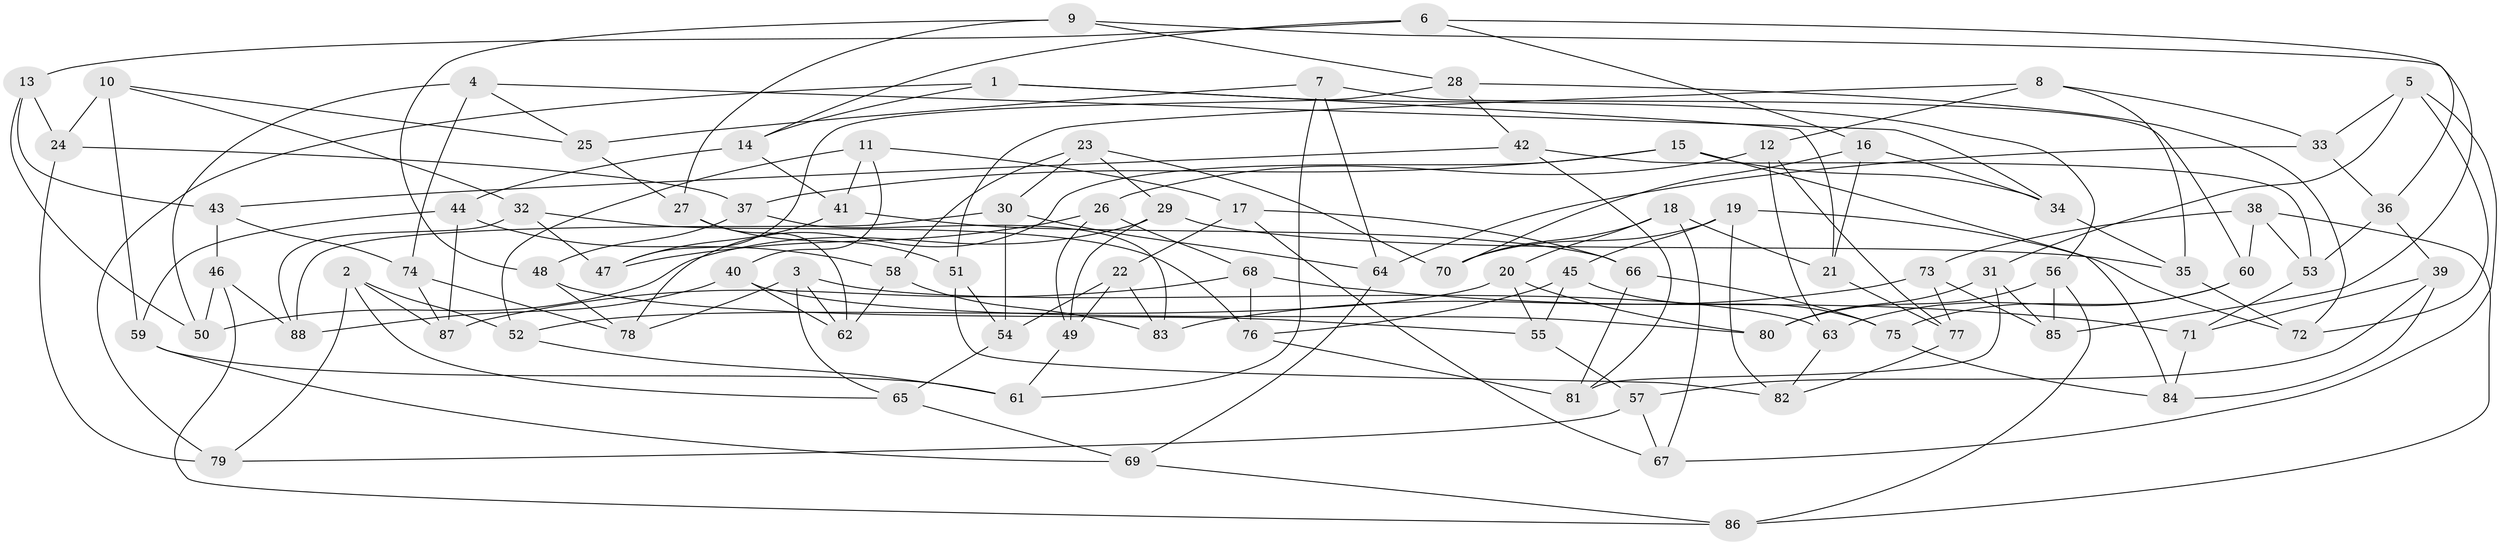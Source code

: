 // Generated by graph-tools (version 1.1) at 2025/37/03/09/25 02:37:54]
// undirected, 88 vertices, 176 edges
graph export_dot {
graph [start="1"]
  node [color=gray90,style=filled];
  1;
  2;
  3;
  4;
  5;
  6;
  7;
  8;
  9;
  10;
  11;
  12;
  13;
  14;
  15;
  16;
  17;
  18;
  19;
  20;
  21;
  22;
  23;
  24;
  25;
  26;
  27;
  28;
  29;
  30;
  31;
  32;
  33;
  34;
  35;
  36;
  37;
  38;
  39;
  40;
  41;
  42;
  43;
  44;
  45;
  46;
  47;
  48;
  49;
  50;
  51;
  52;
  53;
  54;
  55;
  56;
  57;
  58;
  59;
  60;
  61;
  62;
  63;
  64;
  65;
  66;
  67;
  68;
  69;
  70;
  71;
  72;
  73;
  74;
  75;
  76;
  77;
  78;
  79;
  80;
  81;
  82;
  83;
  84;
  85;
  86;
  87;
  88;
  1 -- 21;
  1 -- 14;
  1 -- 56;
  1 -- 79;
  2 -- 79;
  2 -- 52;
  2 -- 87;
  2 -- 65;
  3 -- 78;
  3 -- 62;
  3 -- 63;
  3 -- 65;
  4 -- 25;
  4 -- 74;
  4 -- 34;
  4 -- 50;
  5 -- 33;
  5 -- 67;
  5 -- 31;
  5 -- 72;
  6 -- 13;
  6 -- 36;
  6 -- 16;
  6 -- 14;
  7 -- 61;
  7 -- 64;
  7 -- 25;
  7 -- 60;
  8 -- 51;
  8 -- 33;
  8 -- 35;
  8 -- 12;
  9 -- 85;
  9 -- 48;
  9 -- 27;
  9 -- 28;
  10 -- 59;
  10 -- 32;
  10 -- 24;
  10 -- 25;
  11 -- 52;
  11 -- 41;
  11 -- 17;
  11 -- 40;
  12 -- 63;
  12 -- 77;
  12 -- 26;
  13 -- 43;
  13 -- 50;
  13 -- 24;
  14 -- 41;
  14 -- 44;
  15 -- 37;
  15 -- 84;
  15 -- 78;
  15 -- 34;
  16 -- 21;
  16 -- 70;
  16 -- 34;
  17 -- 66;
  17 -- 67;
  17 -- 22;
  18 -- 67;
  18 -- 70;
  18 -- 20;
  18 -- 21;
  19 -- 70;
  19 -- 82;
  19 -- 45;
  19 -- 72;
  20 -- 80;
  20 -- 55;
  20 -- 52;
  21 -- 77;
  22 -- 83;
  22 -- 54;
  22 -- 49;
  23 -- 70;
  23 -- 30;
  23 -- 58;
  23 -- 29;
  24 -- 37;
  24 -- 79;
  25 -- 27;
  26 -- 49;
  26 -- 68;
  26 -- 47;
  27 -- 51;
  27 -- 62;
  28 -- 42;
  28 -- 72;
  28 -- 47;
  29 -- 50;
  29 -- 49;
  29 -- 35;
  30 -- 88;
  30 -- 64;
  30 -- 54;
  31 -- 80;
  31 -- 81;
  31 -- 85;
  32 -- 76;
  32 -- 47;
  32 -- 88;
  33 -- 64;
  33 -- 36;
  34 -- 35;
  35 -- 72;
  36 -- 39;
  36 -- 53;
  37 -- 83;
  37 -- 48;
  38 -- 53;
  38 -- 86;
  38 -- 73;
  38 -- 60;
  39 -- 71;
  39 -- 57;
  39 -- 84;
  40 -- 88;
  40 -- 80;
  40 -- 62;
  41 -- 66;
  41 -- 47;
  42 -- 43;
  42 -- 53;
  42 -- 81;
  43 -- 46;
  43 -- 74;
  44 -- 58;
  44 -- 59;
  44 -- 87;
  45 -- 75;
  45 -- 76;
  45 -- 55;
  46 -- 50;
  46 -- 86;
  46 -- 88;
  48 -- 78;
  48 -- 55;
  49 -- 61;
  51 -- 54;
  51 -- 82;
  52 -- 61;
  53 -- 71;
  54 -- 65;
  55 -- 57;
  56 -- 80;
  56 -- 85;
  56 -- 86;
  57 -- 67;
  57 -- 79;
  58 -- 83;
  58 -- 62;
  59 -- 61;
  59 -- 69;
  60 -- 75;
  60 -- 63;
  63 -- 82;
  64 -- 69;
  65 -- 69;
  66 -- 81;
  66 -- 75;
  68 -- 87;
  68 -- 71;
  68 -- 76;
  69 -- 86;
  71 -- 84;
  73 -- 77;
  73 -- 85;
  73 -- 83;
  74 -- 78;
  74 -- 87;
  75 -- 84;
  76 -- 81;
  77 -- 82;
}
